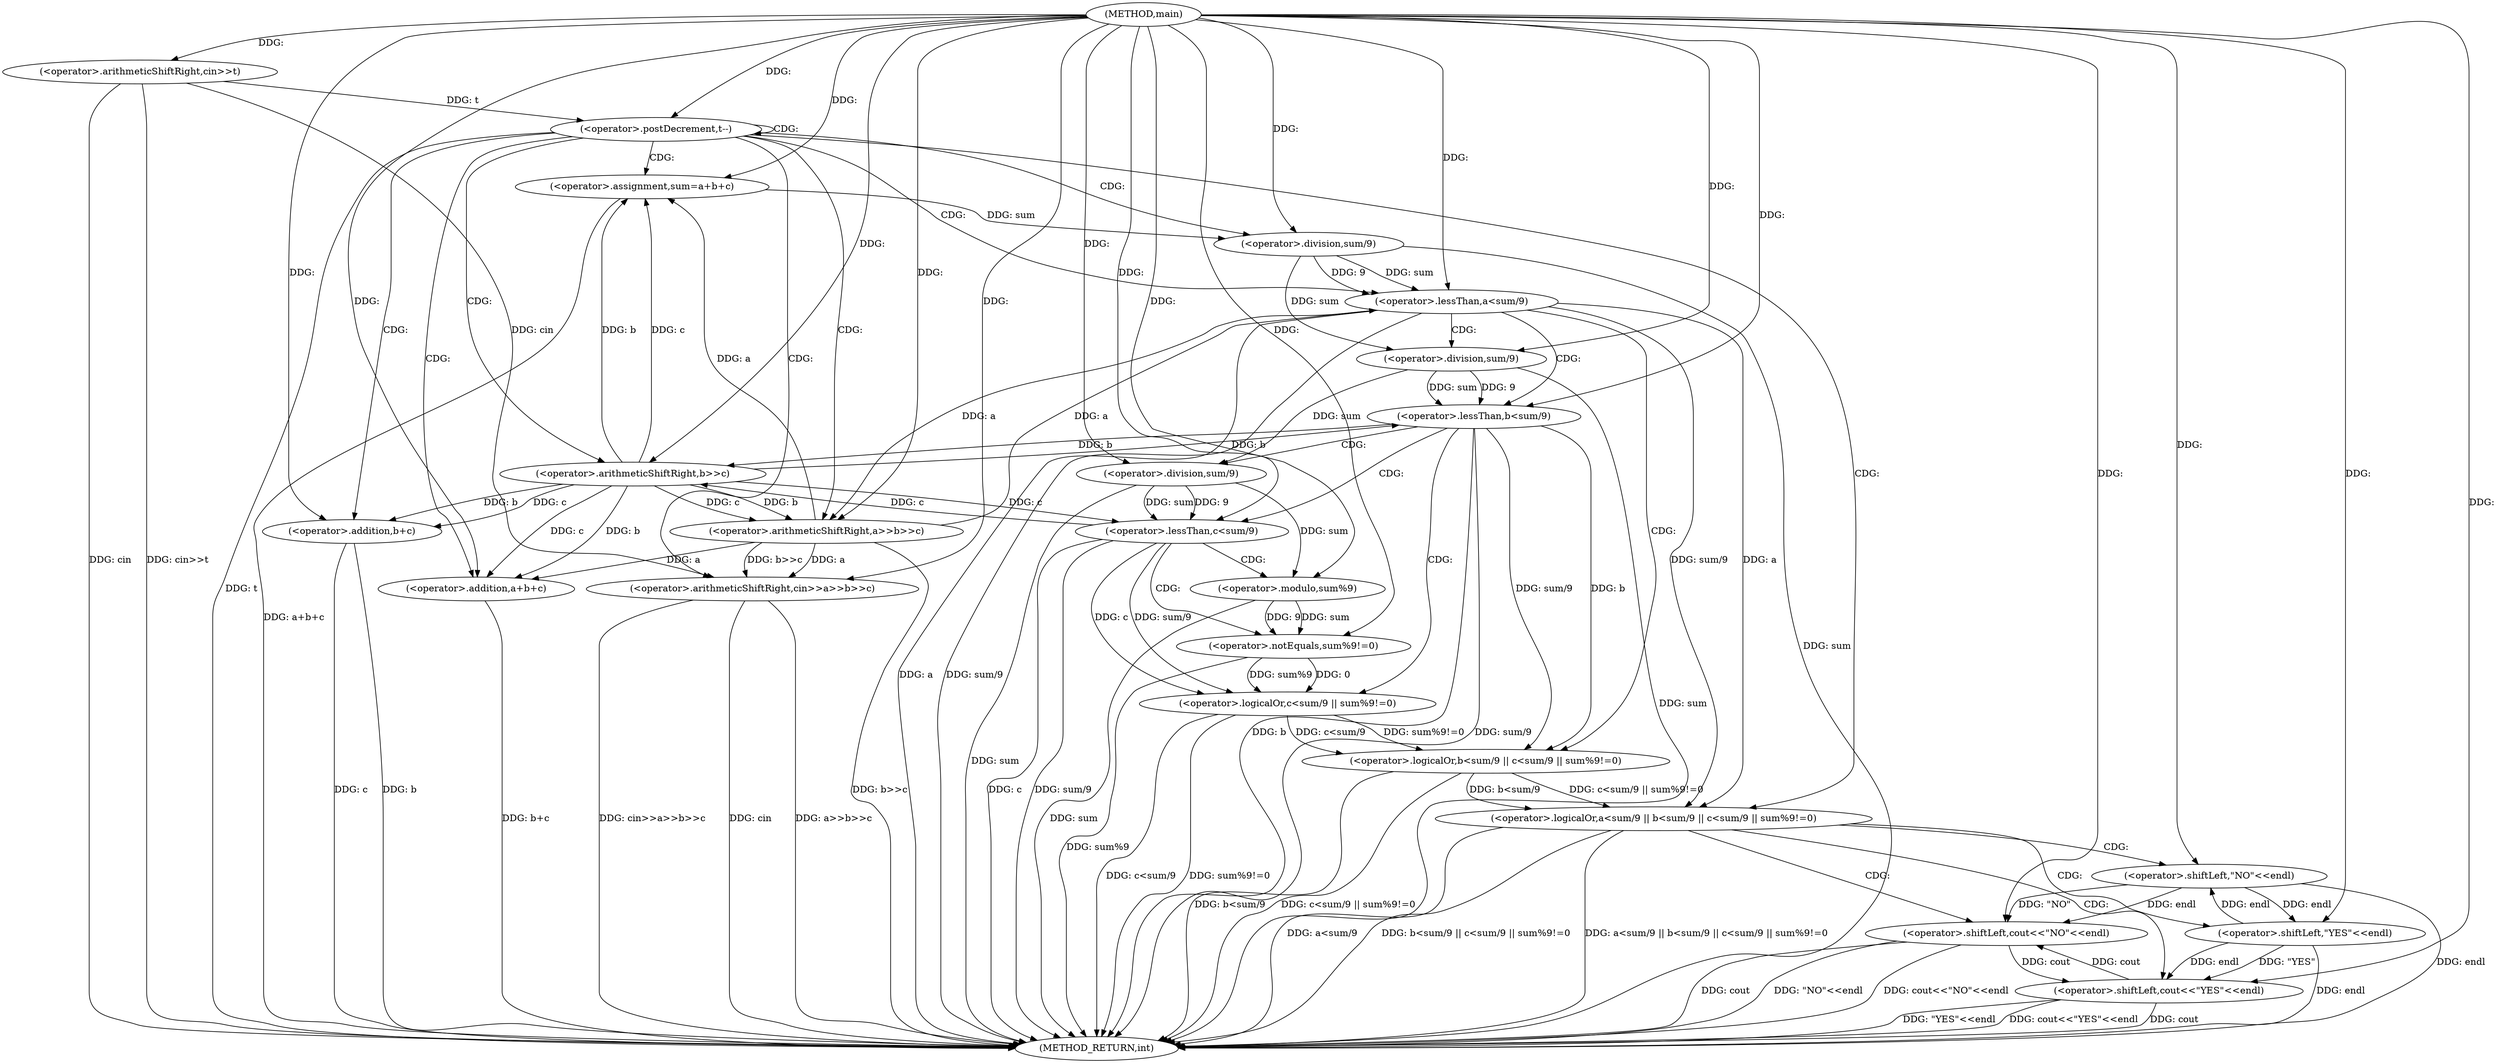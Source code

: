 digraph "main" {  
"1000101" [label = "(METHOD,main)" ]
"1000166" [label = "(METHOD_RETURN,int)" ]
"1000104" [label = "(<operator>.arithmeticShiftRight,cin>>t)" ]
"1000108" [label = "(<operator>.postDecrement,t--)" ]
"1000114" [label = "(<operator>.arithmeticShiftRight,cin>>a>>b>>c)" ]
"1000122" [label = "(<operator>.assignment,sum=a+b+c)" ]
"1000130" [label = "(<operator>.logicalOr,a<sum/9 || b<sum/9 || c<sum/9 || sum%9!=0)" ]
"1000116" [label = "(<operator>.arithmeticShiftRight,a>>b>>c)" ]
"1000124" [label = "(<operator>.addition,a+b+c)" ]
"1000154" [label = "(<operator>.shiftLeft,cout<<\"NO\"<<endl)" ]
"1000118" [label = "(<operator>.arithmeticShiftRight,b>>c)" ]
"1000126" [label = "(<operator>.addition,b+c)" ]
"1000131" [label = "(<operator>.lessThan,a<sum/9)" ]
"1000136" [label = "(<operator>.logicalOr,b<sum/9 || c<sum/9 || sum%9!=0)" ]
"1000161" [label = "(<operator>.shiftLeft,cout<<\"YES\"<<endl)" ]
"1000133" [label = "(<operator>.division,sum/9)" ]
"1000137" [label = "(<operator>.lessThan,b<sum/9)" ]
"1000142" [label = "(<operator>.logicalOr,c<sum/9 || sum%9!=0)" ]
"1000156" [label = "(<operator>.shiftLeft,\"NO\"<<endl)" ]
"1000139" [label = "(<operator>.division,sum/9)" ]
"1000143" [label = "(<operator>.lessThan,c<sum/9)" ]
"1000148" [label = "(<operator>.notEquals,sum%9!=0)" ]
"1000163" [label = "(<operator>.shiftLeft,\"YES\"<<endl)" ]
"1000145" [label = "(<operator>.division,sum/9)" ]
"1000149" [label = "(<operator>.modulo,sum%9)" ]
  "1000104" -> "1000166"  [ label = "DDG: cin"] 
  "1000104" -> "1000166"  [ label = "DDG: cin>>t"] 
  "1000108" -> "1000166"  [ label = "DDG: t"] 
  "1000114" -> "1000166"  [ label = "DDG: cin"] 
  "1000116" -> "1000166"  [ label = "DDG: b>>c"] 
  "1000114" -> "1000166"  [ label = "DDG: a>>b>>c"] 
  "1000114" -> "1000166"  [ label = "DDG: cin>>a>>b>>c"] 
  "1000126" -> "1000166"  [ label = "DDG: b"] 
  "1000126" -> "1000166"  [ label = "DDG: c"] 
  "1000124" -> "1000166"  [ label = "DDG: b+c"] 
  "1000122" -> "1000166"  [ label = "DDG: a+b+c"] 
  "1000131" -> "1000166"  [ label = "DDG: a"] 
  "1000133" -> "1000166"  [ label = "DDG: sum"] 
  "1000131" -> "1000166"  [ label = "DDG: sum/9"] 
  "1000130" -> "1000166"  [ label = "DDG: a<sum/9"] 
  "1000137" -> "1000166"  [ label = "DDG: b"] 
  "1000139" -> "1000166"  [ label = "DDG: sum"] 
  "1000137" -> "1000166"  [ label = "DDG: sum/9"] 
  "1000136" -> "1000166"  [ label = "DDG: b<sum/9"] 
  "1000143" -> "1000166"  [ label = "DDG: c"] 
  "1000145" -> "1000166"  [ label = "DDG: sum"] 
  "1000143" -> "1000166"  [ label = "DDG: sum/9"] 
  "1000142" -> "1000166"  [ label = "DDG: c<sum/9"] 
  "1000149" -> "1000166"  [ label = "DDG: sum"] 
  "1000148" -> "1000166"  [ label = "DDG: sum%9"] 
  "1000142" -> "1000166"  [ label = "DDG: sum%9!=0"] 
  "1000136" -> "1000166"  [ label = "DDG: c<sum/9 || sum%9!=0"] 
  "1000130" -> "1000166"  [ label = "DDG: b<sum/9 || c<sum/9 || sum%9!=0"] 
  "1000130" -> "1000166"  [ label = "DDG: a<sum/9 || b<sum/9 || c<sum/9 || sum%9!=0"] 
  "1000161" -> "1000166"  [ label = "DDG: cout"] 
  "1000163" -> "1000166"  [ label = "DDG: endl"] 
  "1000161" -> "1000166"  [ label = "DDG: \"YES\"<<endl"] 
  "1000161" -> "1000166"  [ label = "DDG: cout<<\"YES\"<<endl"] 
  "1000154" -> "1000166"  [ label = "DDG: cout"] 
  "1000156" -> "1000166"  [ label = "DDG: endl"] 
  "1000154" -> "1000166"  [ label = "DDG: \"NO\"<<endl"] 
  "1000154" -> "1000166"  [ label = "DDG: cout<<\"NO\"<<endl"] 
  "1000101" -> "1000104"  [ label = "DDG: "] 
  "1000104" -> "1000108"  [ label = "DDG: t"] 
  "1000101" -> "1000108"  [ label = "DDG: "] 
  "1000116" -> "1000122"  [ label = "DDG: a"] 
  "1000101" -> "1000122"  [ label = "DDG: "] 
  "1000118" -> "1000122"  [ label = "DDG: c"] 
  "1000118" -> "1000122"  [ label = "DDG: b"] 
  "1000104" -> "1000114"  [ label = "DDG: cin"] 
  "1000101" -> "1000114"  [ label = "DDG: "] 
  "1000116" -> "1000114"  [ label = "DDG: a"] 
  "1000116" -> "1000114"  [ label = "DDG: b>>c"] 
  "1000131" -> "1000116"  [ label = "DDG: a"] 
  "1000101" -> "1000116"  [ label = "DDG: "] 
  "1000118" -> "1000116"  [ label = "DDG: c"] 
  "1000118" -> "1000116"  [ label = "DDG: b"] 
  "1000116" -> "1000124"  [ label = "DDG: a"] 
  "1000101" -> "1000124"  [ label = "DDG: "] 
  "1000118" -> "1000124"  [ label = "DDG: c"] 
  "1000118" -> "1000124"  [ label = "DDG: b"] 
  "1000131" -> "1000130"  [ label = "DDG: a"] 
  "1000131" -> "1000130"  [ label = "DDG: sum/9"] 
  "1000136" -> "1000130"  [ label = "DDG: c<sum/9 || sum%9!=0"] 
  "1000136" -> "1000130"  [ label = "DDG: b<sum/9"] 
  "1000137" -> "1000118"  [ label = "DDG: b"] 
  "1000101" -> "1000118"  [ label = "DDG: "] 
  "1000143" -> "1000118"  [ label = "DDG: c"] 
  "1000118" -> "1000126"  [ label = "DDG: b"] 
  "1000101" -> "1000126"  [ label = "DDG: "] 
  "1000118" -> "1000126"  [ label = "DDG: c"] 
  "1000101" -> "1000131"  [ label = "DDG: "] 
  "1000116" -> "1000131"  [ label = "DDG: a"] 
  "1000133" -> "1000131"  [ label = "DDG: 9"] 
  "1000133" -> "1000131"  [ label = "DDG: sum"] 
  "1000137" -> "1000136"  [ label = "DDG: sum/9"] 
  "1000137" -> "1000136"  [ label = "DDG: b"] 
  "1000142" -> "1000136"  [ label = "DDG: sum%9!=0"] 
  "1000142" -> "1000136"  [ label = "DDG: c<sum/9"] 
  "1000161" -> "1000154"  [ label = "DDG: cout"] 
  "1000101" -> "1000154"  [ label = "DDG: "] 
  "1000156" -> "1000154"  [ label = "DDG: \"NO\""] 
  "1000156" -> "1000154"  [ label = "DDG: endl"] 
  "1000122" -> "1000133"  [ label = "DDG: sum"] 
  "1000101" -> "1000133"  [ label = "DDG: "] 
  "1000101" -> "1000137"  [ label = "DDG: "] 
  "1000118" -> "1000137"  [ label = "DDG: b"] 
  "1000139" -> "1000137"  [ label = "DDG: 9"] 
  "1000139" -> "1000137"  [ label = "DDG: sum"] 
  "1000143" -> "1000142"  [ label = "DDG: sum/9"] 
  "1000143" -> "1000142"  [ label = "DDG: c"] 
  "1000148" -> "1000142"  [ label = "DDG: 0"] 
  "1000148" -> "1000142"  [ label = "DDG: sum%9"] 
  "1000101" -> "1000156"  [ label = "DDG: "] 
  "1000163" -> "1000156"  [ label = "DDG: endl"] 
  "1000154" -> "1000161"  [ label = "DDG: cout"] 
  "1000101" -> "1000161"  [ label = "DDG: "] 
  "1000163" -> "1000161"  [ label = "DDG: \"YES\""] 
  "1000163" -> "1000161"  [ label = "DDG: endl"] 
  "1000133" -> "1000139"  [ label = "DDG: sum"] 
  "1000101" -> "1000139"  [ label = "DDG: "] 
  "1000101" -> "1000143"  [ label = "DDG: "] 
  "1000118" -> "1000143"  [ label = "DDG: c"] 
  "1000145" -> "1000143"  [ label = "DDG: sum"] 
  "1000145" -> "1000143"  [ label = "DDG: 9"] 
  "1000149" -> "1000148"  [ label = "DDG: 9"] 
  "1000149" -> "1000148"  [ label = "DDG: sum"] 
  "1000101" -> "1000148"  [ label = "DDG: "] 
  "1000101" -> "1000163"  [ label = "DDG: "] 
  "1000156" -> "1000163"  [ label = "DDG: endl"] 
  "1000139" -> "1000145"  [ label = "DDG: sum"] 
  "1000101" -> "1000145"  [ label = "DDG: "] 
  "1000145" -> "1000149"  [ label = "DDG: sum"] 
  "1000101" -> "1000149"  [ label = "DDG: "] 
  "1000108" -> "1000114"  [ label = "CDG: "] 
  "1000108" -> "1000133"  [ label = "CDG: "] 
  "1000108" -> "1000118"  [ label = "CDG: "] 
  "1000108" -> "1000122"  [ label = "CDG: "] 
  "1000108" -> "1000116"  [ label = "CDG: "] 
  "1000108" -> "1000131"  [ label = "CDG: "] 
  "1000108" -> "1000126"  [ label = "CDG: "] 
  "1000108" -> "1000124"  [ label = "CDG: "] 
  "1000108" -> "1000108"  [ label = "CDG: "] 
  "1000108" -> "1000130"  [ label = "CDG: "] 
  "1000130" -> "1000156"  [ label = "CDG: "] 
  "1000130" -> "1000161"  [ label = "CDG: "] 
  "1000130" -> "1000163"  [ label = "CDG: "] 
  "1000130" -> "1000154"  [ label = "CDG: "] 
  "1000131" -> "1000139"  [ label = "CDG: "] 
  "1000131" -> "1000136"  [ label = "CDG: "] 
  "1000131" -> "1000137"  [ label = "CDG: "] 
  "1000137" -> "1000142"  [ label = "CDG: "] 
  "1000137" -> "1000143"  [ label = "CDG: "] 
  "1000137" -> "1000145"  [ label = "CDG: "] 
  "1000143" -> "1000148"  [ label = "CDG: "] 
  "1000143" -> "1000149"  [ label = "CDG: "] 
}
